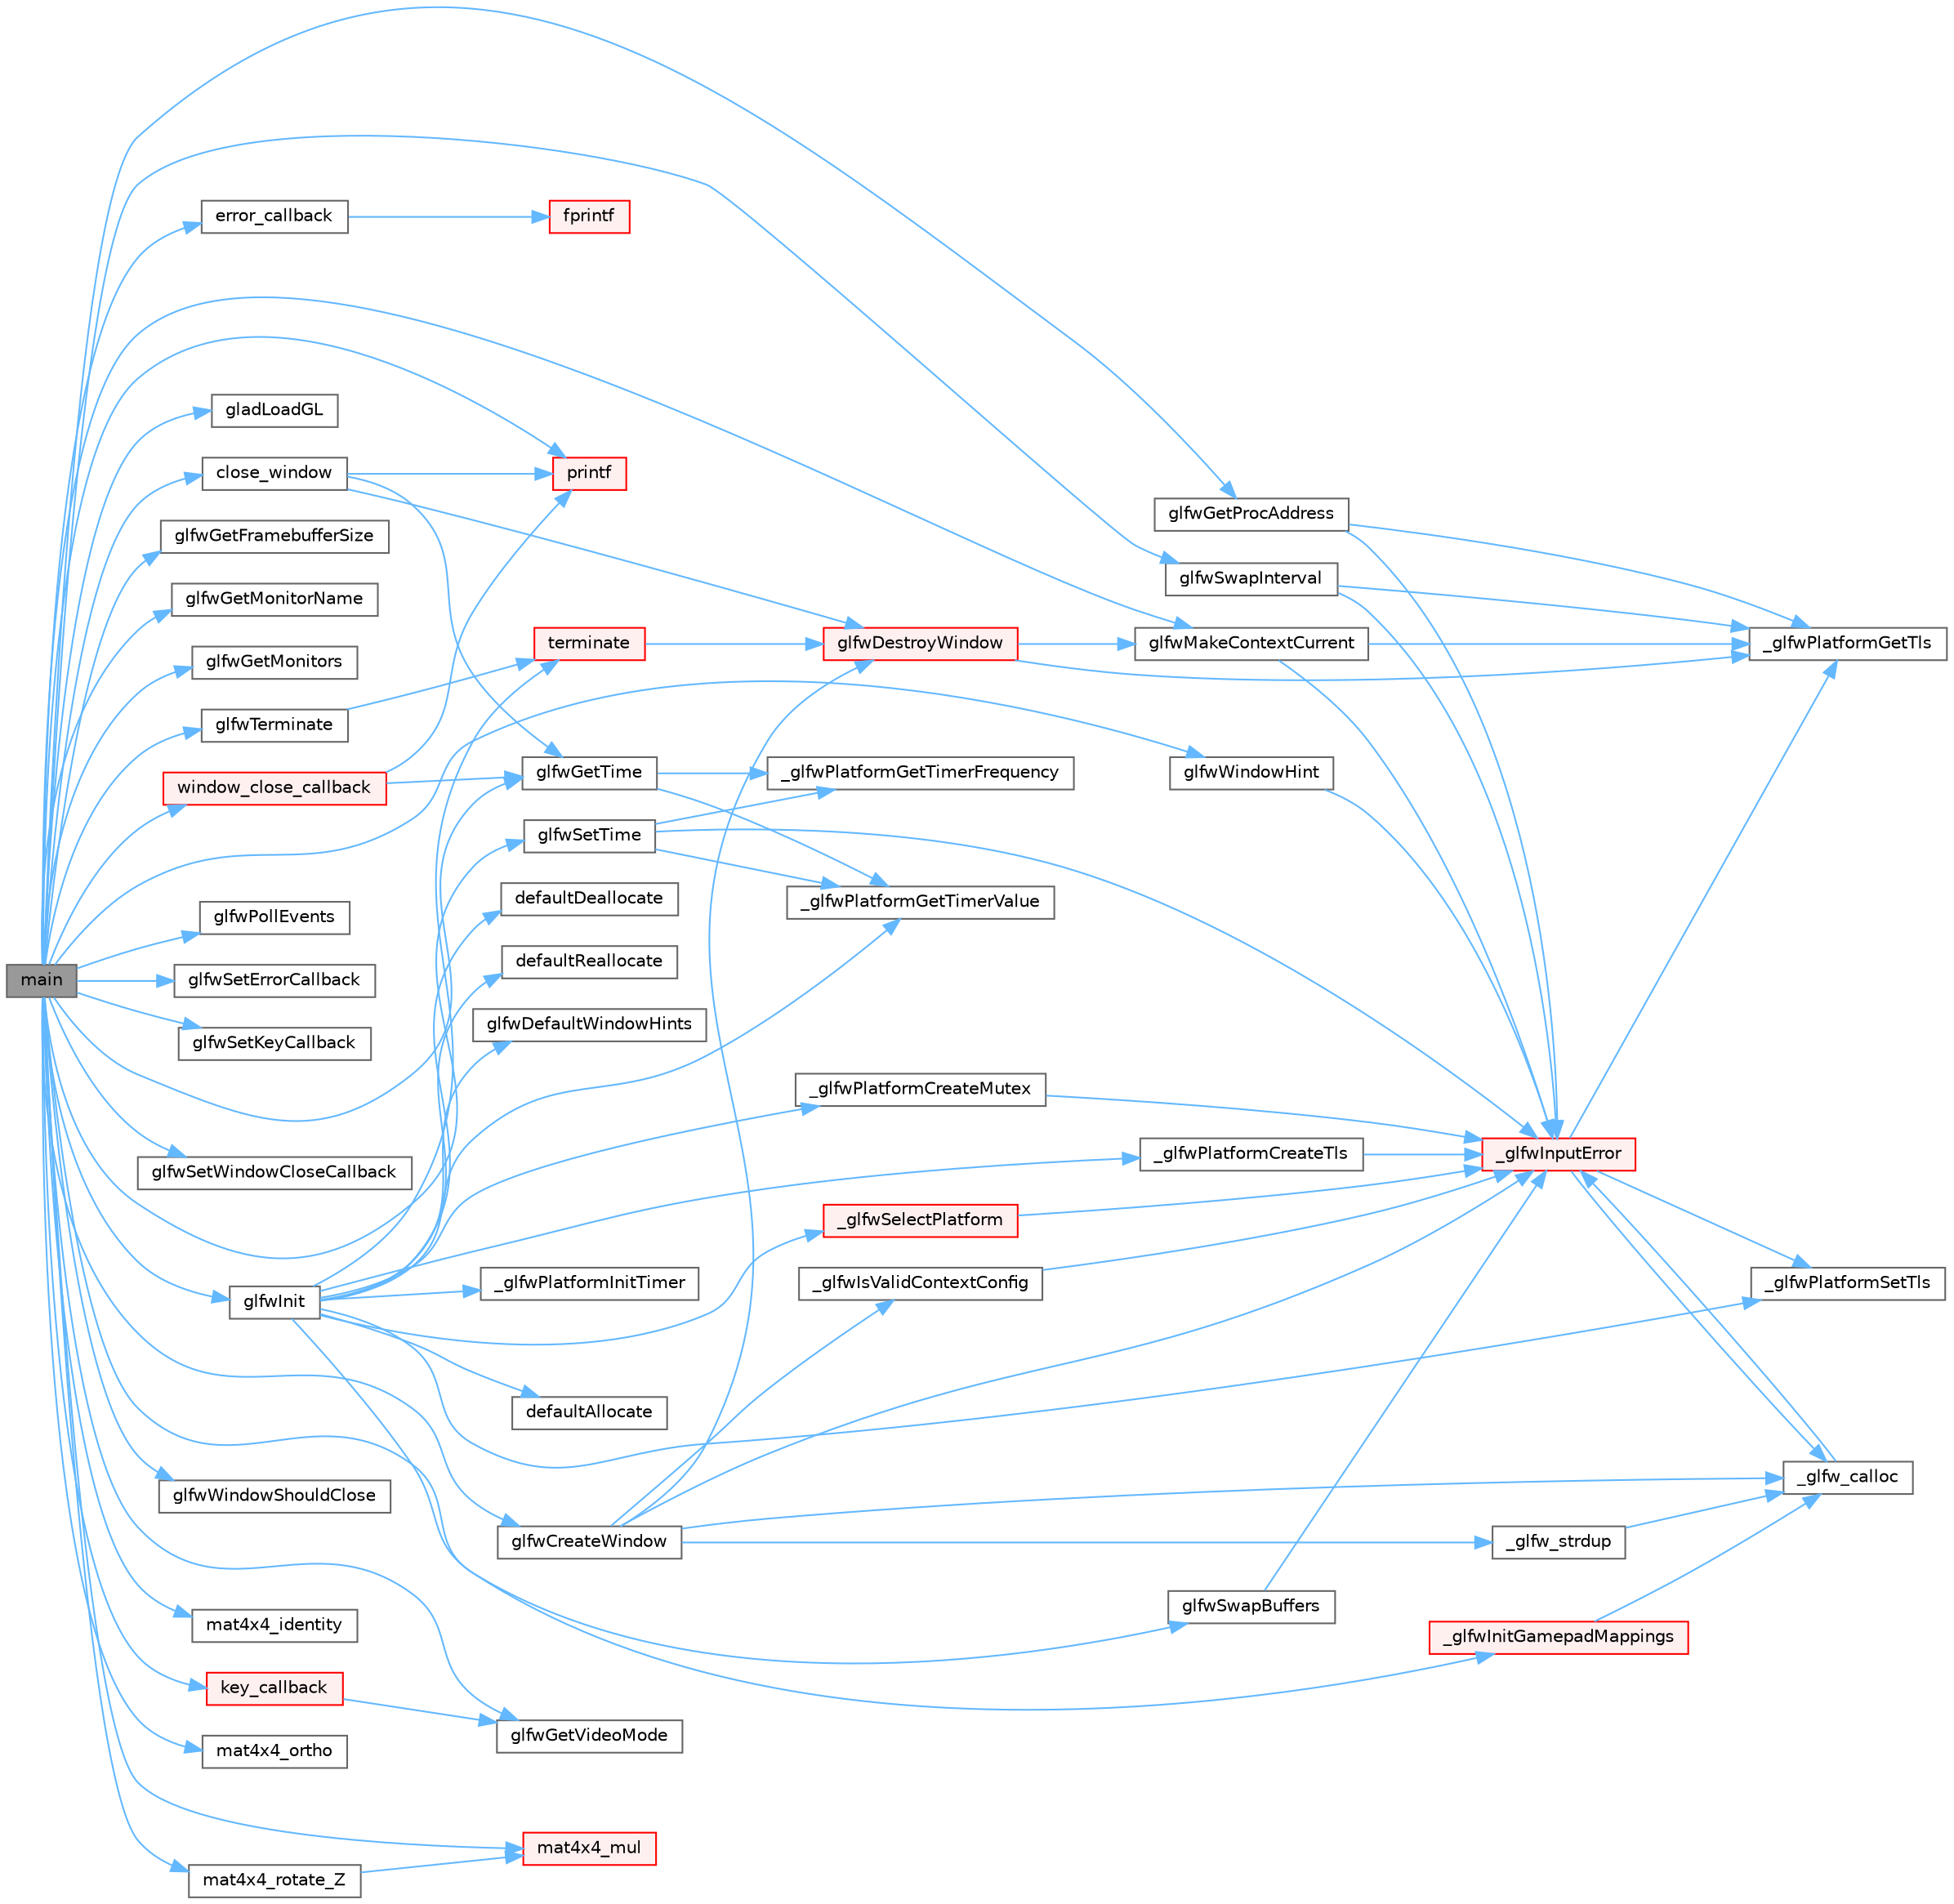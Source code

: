 digraph "main"
{
 // LATEX_PDF_SIZE
  bgcolor="transparent";
  edge [fontname=Helvetica,fontsize=10,labelfontname=Helvetica,labelfontsize=10];
  node [fontname=Helvetica,fontsize=10,shape=box,height=0.2,width=0.4];
  rankdir="LR";
  Node1 [id="Node000001",label="main",height=0.2,width=0.4,color="gray40", fillcolor="grey60", style="filled", fontcolor="black",tooltip=" "];
  Node1 -> Node2 [id="edge82_Node000001_Node000002",color="steelblue1",style="solid",tooltip=" "];
  Node2 [id="Node000002",label="close_window",height=0.2,width=0.4,color="grey40", fillcolor="white", style="filled",URL="$reopen_8c.html#ab45a3bed3aafe4e0c05391ea4489e3a9",tooltip=" "];
  Node2 -> Node3 [id="edge83_Node000002_Node000003",color="steelblue1",style="solid",tooltip=" "];
  Node3 [id="Node000003",label="glfwDestroyWindow",height=0.2,width=0.4,color="red", fillcolor="#FFF0F0", style="filled",URL="$group__window.html#ga806747476b7247d292be3711c323ea10",tooltip="Destroys the specified window and its context."];
  Node3 -> Node5 [id="edge84_Node000003_Node000005",color="steelblue1",style="solid",tooltip=" "];
  Node5 [id="Node000005",label="_glfwPlatformGetTls",height=0.2,width=0.4,color="grey40", fillcolor="white", style="filled",URL="$posix__thread_8c.html#a7d2f6e8ecd2e06f2e86d9446d642bd00",tooltip=" "];
  Node3 -> Node6 [id="edge85_Node000003_Node000006",color="steelblue1",style="solid",tooltip=" "];
  Node6 [id="Node000006",label="glfwMakeContextCurrent",height=0.2,width=0.4,color="grey40", fillcolor="white", style="filled",URL="$group__context.html#gafd76c93e15ec8b0b90506a9936a46185",tooltip="Makes the context of the specified window current for the calling thread."];
  Node6 -> Node7 [id="edge86_Node000006_Node000007",color="steelblue1",style="solid",tooltip=" "];
  Node7 [id="Node000007",label="_glfwInputError",height=0.2,width=0.4,color="red", fillcolor="#FFF0F0", style="filled",URL="$glfw_2src_2init_8c.html#a3287b282ec57a4a89127ae51f49f10f5",tooltip=" "];
  Node7 -> Node8 [id="edge87_Node000007_Node000008",color="steelblue1",style="solid",tooltip=" "];
  Node8 [id="Node000008",label="_glfw_calloc",height=0.2,width=0.4,color="grey40", fillcolor="white", style="filled",URL="$glfw_2src_2init_8c.html#a88a6e01ef5c1245a6d2a5e62b02e5678",tooltip=" "];
  Node8 -> Node7 [id="edge88_Node000008_Node000007",color="steelblue1",style="solid",tooltip=" "];
  Node7 -> Node5 [id="edge89_Node000007_Node000005",color="steelblue1",style="solid",tooltip=" "];
  Node7 -> Node10 [id="edge90_Node000007_Node000010",color="steelblue1",style="solid",tooltip=" "];
  Node10 [id="Node000010",label="_glfwPlatformSetTls",height=0.2,width=0.4,color="grey40", fillcolor="white", style="filled",URL="$posix__thread_8c.html#a302f48b6d4dba6b3579449d8a43cfae7",tooltip=" "];
  Node6 -> Node5 [id="edge91_Node000006_Node000005",color="steelblue1",style="solid",tooltip=" "];
  Node2 -> Node12 [id="edge92_Node000002_Node000012",color="steelblue1",style="solid",tooltip=" "];
  Node12 [id="Node000012",label="glfwGetTime",height=0.2,width=0.4,color="grey40", fillcolor="white", style="filled",URL="$group__input.html#ga03d4a1039b8662c71eeb40beea8cb622",tooltip="Returns the GLFW time."];
  Node12 -> Node13 [id="edge93_Node000012_Node000013",color="steelblue1",style="solid",tooltip=" "];
  Node13 [id="Node000013",label="_glfwPlatformGetTimerFrequency",height=0.2,width=0.4,color="grey40", fillcolor="white", style="filled",URL="$posix__time_8c.html#ab3fe69b1eec5554114fe774623a15137",tooltip=" "];
  Node12 -> Node14 [id="edge94_Node000012_Node000014",color="steelblue1",style="solid",tooltip=" "];
  Node14 [id="Node000014",label="_glfwPlatformGetTimerValue",height=0.2,width=0.4,color="grey40", fillcolor="white", style="filled",URL="$posix__time_8c.html#a5ee7e09b380d3afdd3c2738b726a2a6e",tooltip=" "];
  Node2 -> Node15 [id="edge95_Node000002_Node000015",color="steelblue1",style="solid",tooltip=" "];
  Node15 [id="Node000015",label="printf",height=0.2,width=0.4,color="red", fillcolor="#FFF0F0", style="filled",URL="$printf_8h.html#aee3ed3a831f25f07e7be3919fff2203a",tooltip=" "];
  Node1 -> Node47 [id="edge96_Node000001_Node000047",color="steelblue1",style="solid",tooltip=" "];
  Node47 [id="Node000047",label="error_callback",height=0.2,width=0.4,color="grey40", fillcolor="white", style="filled",URL="$heightmap_8c.html#a6e6d1771a9242858811be0a3569838fa",tooltip=" "];
  Node47 -> Node48 [id="edge97_Node000047_Node000048",color="steelblue1",style="solid",tooltip=" "];
  Node48 [id="Node000048",label="fprintf",height=0.2,width=0.4,color="red", fillcolor="#FFF0F0", style="filled",URL="$printf_8h.html#a9f315126362cae9675de1642105e631e",tooltip=" "];
  Node1 -> Node50 [id="edge98_Node000001_Node000050",color="steelblue1",style="solid",tooltip=" "];
  Node50 [id="Node000050",label="gladLoadGL",height=0.2,width=0.4,color="grey40", fillcolor="white", style="filled",URL="$gl_8h.html#a7994567e82772589f6e507f74300bac0",tooltip=" "];
  Node1 -> Node51 [id="edge99_Node000001_Node000051",color="steelblue1",style="solid",tooltip=" "];
  Node51 [id="Node000051",label="glfwCreateWindow",height=0.2,width=0.4,color="grey40", fillcolor="white", style="filled",URL="$group__window.html#gaaccd00fafe81e2db94e8cdf55721e055",tooltip="Creates a window and its associated context."];
  Node51 -> Node8 [id="edge100_Node000051_Node000008",color="steelblue1",style="solid",tooltip=" "];
  Node51 -> Node52 [id="edge101_Node000051_Node000052",color="steelblue1",style="solid",tooltip=" "];
  Node52 [id="Node000052",label="_glfw_strdup",height=0.2,width=0.4,color="grey40", fillcolor="white", style="filled",URL="$glfw_2src_2init_8c.html#af725e1f466a710a1fc590ff3726f1151",tooltip=" "];
  Node52 -> Node8 [id="edge102_Node000052_Node000008",color="steelblue1",style="solid",tooltip=" "];
  Node51 -> Node7 [id="edge103_Node000051_Node000007",color="steelblue1",style="solid",tooltip=" "];
  Node51 -> Node53 [id="edge104_Node000051_Node000053",color="steelblue1",style="solid",tooltip=" "];
  Node53 [id="Node000053",label="_glfwIsValidContextConfig",height=0.2,width=0.4,color="grey40", fillcolor="white", style="filled",URL="$context_8c.html#a659c5d5b0cd359304004700d16a76954",tooltip=" "];
  Node53 -> Node7 [id="edge105_Node000053_Node000007",color="steelblue1",style="solid",tooltip=" "];
  Node51 -> Node3 [id="edge106_Node000051_Node000003",color="steelblue1",style="solid",tooltip=" "];
  Node1 -> Node54 [id="edge107_Node000001_Node000054",color="steelblue1",style="solid",tooltip=" "];
  Node54 [id="Node000054",label="glfwGetFramebufferSize",height=0.2,width=0.4,color="grey40", fillcolor="white", style="filled",URL="$group__window.html#gaf7d17f3534b4b6dc9a6f905e3a240b7e",tooltip="Retrieves the size of the framebuffer of the specified window."];
  Node1 -> Node55 [id="edge108_Node000001_Node000055",color="steelblue1",style="solid",tooltip=" "];
  Node55 [id="Node000055",label="glfwGetMonitorName",height=0.2,width=0.4,color="grey40", fillcolor="white", style="filled",URL="$group__monitor.html#ga6d0ee079c807cd123b56dc3fc01e8fd9",tooltip="Returns the name of the specified monitor."];
  Node1 -> Node56 [id="edge109_Node000001_Node000056",color="steelblue1",style="solid",tooltip=" "];
  Node56 [id="Node000056",label="glfwGetMonitors",height=0.2,width=0.4,color="grey40", fillcolor="white", style="filled",URL="$group__monitor.html#ga8c78e5db186ee10d00c053faf81998af",tooltip="Returns the currently connected monitors."];
  Node1 -> Node57 [id="edge110_Node000001_Node000057",color="steelblue1",style="solid",tooltip=" "];
  Node57 [id="Node000057",label="glfwGetProcAddress",height=0.2,width=0.4,color="grey40", fillcolor="white", style="filled",URL="$group__context.html#ga0e8af175218929615c16e74938c10f2a",tooltip="Returns the address of the specified function for the current context."];
  Node57 -> Node7 [id="edge111_Node000057_Node000007",color="steelblue1",style="solid",tooltip=" "];
  Node57 -> Node5 [id="edge112_Node000057_Node000005",color="steelblue1",style="solid",tooltip=" "];
  Node1 -> Node12 [id="edge113_Node000001_Node000012",color="steelblue1",style="solid",tooltip=" "];
  Node1 -> Node58 [id="edge114_Node000001_Node000058",color="steelblue1",style="solid",tooltip=" "];
  Node58 [id="Node000058",label="glfwGetVideoMode",height=0.2,width=0.4,color="grey40", fillcolor="white", style="filled",URL="$group__monitor.html#ga21f7f60de4f4d0fa360c7ad159b75c9e",tooltip="Returns the current mode of the specified monitor."];
  Node1 -> Node59 [id="edge115_Node000001_Node000059",color="steelblue1",style="solid",tooltip=" "];
  Node59 [id="Node000059",label="glfwInit",height=0.2,width=0.4,color="grey40", fillcolor="white", style="filled",URL="$group__init.html#gab41771f0215a2e0afb4cf1cf98082d40",tooltip="Initializes the GLFW library."];
  Node59 -> Node60 [id="edge116_Node000059_Node000060",color="steelblue1",style="solid",tooltip=" "];
  Node60 [id="Node000060",label="_glfwInitGamepadMappings",height=0.2,width=0.4,color="red", fillcolor="#FFF0F0", style="filled",URL="$input_8c.html#a1dab257a37caa6b39cfe9924c2487db6",tooltip=" "];
  Node60 -> Node8 [id="edge117_Node000060_Node000008",color="steelblue1",style="solid",tooltip=" "];
  Node59 -> Node62 [id="edge118_Node000059_Node000062",color="steelblue1",style="solid",tooltip=" "];
  Node62 [id="Node000062",label="_glfwPlatformCreateMutex",height=0.2,width=0.4,color="grey40", fillcolor="white", style="filled",URL="$posix__thread_8c.html#a6c5f30449fe62f561c9b01f839ec0438",tooltip=" "];
  Node62 -> Node7 [id="edge119_Node000062_Node000007",color="steelblue1",style="solid",tooltip=" "];
  Node59 -> Node63 [id="edge120_Node000059_Node000063",color="steelblue1",style="solid",tooltip=" "];
  Node63 [id="Node000063",label="_glfwPlatformCreateTls",height=0.2,width=0.4,color="grey40", fillcolor="white", style="filled",URL="$posix__thread_8c.html#afad94d57290ac85fbece14f93c41754f",tooltip=" "];
  Node63 -> Node7 [id="edge121_Node000063_Node000007",color="steelblue1",style="solid",tooltip=" "];
  Node59 -> Node14 [id="edge122_Node000059_Node000014",color="steelblue1",style="solid",tooltip=" "];
  Node59 -> Node64 [id="edge123_Node000059_Node000064",color="steelblue1",style="solid",tooltip=" "];
  Node64 [id="Node000064",label="_glfwPlatformInitTimer",height=0.2,width=0.4,color="grey40", fillcolor="white", style="filled",URL="$posix__time_8c.html#a6029c1379e357d7b4e8836e1c1ad2fa2",tooltip=" "];
  Node59 -> Node10 [id="edge124_Node000059_Node000010",color="steelblue1",style="solid",tooltip=" "];
  Node59 -> Node65 [id="edge125_Node000059_Node000065",color="steelblue1",style="solid",tooltip=" "];
  Node65 [id="Node000065",label="_glfwSelectPlatform",height=0.2,width=0.4,color="red", fillcolor="#FFF0F0", style="filled",URL="$platform_8c.html#ac0e7d5f9c3735b1959f87e959b90ce53",tooltip=" "];
  Node65 -> Node7 [id="edge126_Node000065_Node000007",color="steelblue1",style="solid",tooltip=" "];
  Node59 -> Node197 [id="edge127_Node000059_Node000197",color="steelblue1",style="solid",tooltip=" "];
  Node197 [id="Node000197",label="defaultAllocate",height=0.2,width=0.4,color="grey40", fillcolor="white", style="filled",URL="$glfw_2src_2init_8c.html#a84bc7140bca4ebe2e32016f87e1a3e19",tooltip=" "];
  Node59 -> Node198 [id="edge128_Node000059_Node000198",color="steelblue1",style="solid",tooltip=" "];
  Node198 [id="Node000198",label="defaultDeallocate",height=0.2,width=0.4,color="grey40", fillcolor="white", style="filled",URL="$glfw_2src_2init_8c.html#a81fde93f12ddf3ac12ffec825358ef9b",tooltip=" "];
  Node59 -> Node199 [id="edge129_Node000059_Node000199",color="steelblue1",style="solid",tooltip=" "];
  Node199 [id="Node000199",label="defaultReallocate",height=0.2,width=0.4,color="grey40", fillcolor="white", style="filled",URL="$glfw_2src_2init_8c.html#ad57bef403de5abe0338b4c1b8a7650fb",tooltip=" "];
  Node59 -> Node200 [id="edge130_Node000059_Node000200",color="steelblue1",style="solid",tooltip=" "];
  Node200 [id="Node000200",label="glfwDefaultWindowHints",height=0.2,width=0.4,color="grey40", fillcolor="white", style="filled",URL="$group__window.html#ga8050ddceed9dc6bd9d3aa35666195cd4",tooltip="Resets all window hints to their default values."];
  Node59 -> Node201 [id="edge131_Node000059_Node000201",color="steelblue1",style="solid",tooltip=" "];
  Node201 [id="Node000201",label="terminate",height=0.2,width=0.4,color="red", fillcolor="#FFF0F0", style="filled",URL="$glfw_2src_2init_8c.html#ae5a773506a43a9bc54bce503f234c209",tooltip=" "];
  Node201 -> Node3 [id="edge132_Node000201_Node000003",color="steelblue1",style="solid",tooltip=" "];
  Node1 -> Node6 [id="edge133_Node000001_Node000006",color="steelblue1",style="solid",tooltip=" "];
  Node1 -> Node207 [id="edge134_Node000001_Node000207",color="steelblue1",style="solid",tooltip=" "];
  Node207 [id="Node000207",label="glfwPollEvents",height=0.2,width=0.4,color="grey40", fillcolor="white", style="filled",URL="$group__window.html#ga872d16e4c77f58c0436f356255920cfc",tooltip="Processes all pending events."];
  Node1 -> Node208 [id="edge135_Node000001_Node000208",color="steelblue1",style="solid",tooltip=" "];
  Node208 [id="Node000208",label="glfwSetErrorCallback",height=0.2,width=0.4,color="grey40", fillcolor="white", style="filled",URL="$group__init.html#ga746e2757d069eaea423349aca6ae097a",tooltip="Sets the error callback."];
  Node1 -> Node209 [id="edge136_Node000001_Node000209",color="steelblue1",style="solid",tooltip=" "];
  Node209 [id="Node000209",label="glfwSetKeyCallback",height=0.2,width=0.4,color="grey40", fillcolor="white", style="filled",URL="$group__input.html#gaa4cbcb81b939b8800e44cea971ddae47",tooltip="Sets the key callback."];
  Node1 -> Node210 [id="edge137_Node000001_Node000210",color="steelblue1",style="solid",tooltip=" "];
  Node210 [id="Node000210",label="glfwSetTime",height=0.2,width=0.4,color="grey40", fillcolor="white", style="filled",URL="$group__input.html#ga94360a3628a09f32708f83cc3fa48590",tooltip="Sets the GLFW time."];
  Node210 -> Node7 [id="edge138_Node000210_Node000007",color="steelblue1",style="solid",tooltip=" "];
  Node210 -> Node13 [id="edge139_Node000210_Node000013",color="steelblue1",style="solid",tooltip=" "];
  Node210 -> Node14 [id="edge140_Node000210_Node000014",color="steelblue1",style="solid",tooltip=" "];
  Node1 -> Node211 [id="edge141_Node000001_Node000211",color="steelblue1",style="solid",tooltip=" "];
  Node211 [id="Node000211",label="glfwSetWindowCloseCallback",height=0.2,width=0.4,color="grey40", fillcolor="white", style="filled",URL="$group__window.html#ga693d778815971a06e1a5a7bcdeff3d36",tooltip="Sets the close callback for the specified window."];
  Node1 -> Node212 [id="edge142_Node000001_Node000212",color="steelblue1",style="solid",tooltip=" "];
  Node212 [id="Node000212",label="glfwSwapBuffers",height=0.2,width=0.4,color="grey40", fillcolor="white", style="filled",URL="$group__window.html#gafb827800eedbfcbc97b1e5408df668d7",tooltip="Swaps the front and back buffers of the specified window."];
  Node212 -> Node7 [id="edge143_Node000212_Node000007",color="steelblue1",style="solid",tooltip=" "];
  Node1 -> Node213 [id="edge144_Node000001_Node000213",color="steelblue1",style="solid",tooltip=" "];
  Node213 [id="Node000213",label="glfwSwapInterval",height=0.2,width=0.4,color="grey40", fillcolor="white", style="filled",URL="$group__context.html#ga12a595c06947cec4967c6e1f14210a8a",tooltip="Sets the swap interval for the current context."];
  Node213 -> Node7 [id="edge145_Node000213_Node000007",color="steelblue1",style="solid",tooltip=" "];
  Node213 -> Node5 [id="edge146_Node000213_Node000005",color="steelblue1",style="solid",tooltip=" "];
  Node1 -> Node214 [id="edge147_Node000001_Node000214",color="steelblue1",style="solid",tooltip=" "];
  Node214 [id="Node000214",label="glfwTerminate",height=0.2,width=0.4,color="grey40", fillcolor="white", style="filled",URL="$group__init.html#gafd90e6fd4819ea9e22e5e739519a6504",tooltip="Terminates the GLFW library."];
  Node214 -> Node201 [id="edge148_Node000214_Node000201",color="steelblue1",style="solid",tooltip=" "];
  Node1 -> Node215 [id="edge149_Node000001_Node000215",color="steelblue1",style="solid",tooltip=" "];
  Node215 [id="Node000215",label="glfwWindowHint",height=0.2,width=0.4,color="grey40", fillcolor="white", style="filled",URL="$group__window.html#ga69c40728499720bef8a49aa925ea0efa",tooltip="Sets the specified window hint to the desired value."];
  Node215 -> Node7 [id="edge150_Node000215_Node000007",color="steelblue1",style="solid",tooltip=" "];
  Node1 -> Node216 [id="edge151_Node000001_Node000216",color="steelblue1",style="solid",tooltip=" "];
  Node216 [id="Node000216",label="glfwWindowShouldClose",height=0.2,width=0.4,color="grey40", fillcolor="white", style="filled",URL="$group__window.html#gaa6162f67dfa38b8beda2fea623649332",tooltip="Checks the close flag of the specified window."];
  Node1 -> Node217 [id="edge152_Node000001_Node000217",color="steelblue1",style="solid",tooltip=" "];
  Node217 [id="Node000217",label="key_callback",height=0.2,width=0.4,color="red", fillcolor="#FFF0F0", style="filled",URL="$boing_8c.html#a286930f4e8ede059b83ff6eafa2ff718",tooltip=" "];
  Node217 -> Node58 [id="edge153_Node000217_Node000058",color="steelblue1",style="solid",tooltip=" "];
  Node1 -> Node223 [id="edge154_Node000001_Node000223",color="steelblue1",style="solid",tooltip=" "];
  Node223 [id="Node000223",label="mat4x4_identity",height=0.2,width=0.4,color="grey40", fillcolor="white", style="filled",URL="$linmath_8h.html#aad0e22fd1665595210c79fb825273381",tooltip=" "];
  Node1 -> Node224 [id="edge155_Node000001_Node000224",color="steelblue1",style="solid",tooltip=" "];
  Node224 [id="Node000224",label="mat4x4_mul",height=0.2,width=0.4,color="red", fillcolor="#FFF0F0", style="filled",URL="$linmath_8h.html#a62186c7d2461116c23967d35cf437e00",tooltip=" "];
  Node1 -> Node226 [id="edge156_Node000001_Node000226",color="steelblue1",style="solid",tooltip=" "];
  Node226 [id="Node000226",label="mat4x4_ortho",height=0.2,width=0.4,color="grey40", fillcolor="white", style="filled",URL="$linmath_8h.html#a9d5fe21cb49e77776d3100a0d2e0ce31",tooltip=" "];
  Node1 -> Node227 [id="edge157_Node000001_Node000227",color="steelblue1",style="solid",tooltip=" "];
  Node227 [id="Node000227",label="mat4x4_rotate_Z",height=0.2,width=0.4,color="grey40", fillcolor="white", style="filled",URL="$linmath_8h.html#aac10514a034a5e6dc90ae5911141fb78",tooltip=" "];
  Node227 -> Node224 [id="edge158_Node000227_Node000224",color="steelblue1",style="solid",tooltip=" "];
  Node1 -> Node15 [id="edge159_Node000001_Node000015",color="steelblue1",style="solid",tooltip=" "];
  Node1 -> Node228 [id="edge160_Node000001_Node000228",color="steelblue1",style="solid",tooltip=" "];
  Node228 [id="Node000228",label="window_close_callback",height=0.2,width=0.4,color="red", fillcolor="#FFF0F0", style="filled",URL="$events_8c.html#af5fc87fa81d52780dbeecd99e8546231",tooltip=" "];
  Node228 -> Node12 [id="edge161_Node000228_Node000012",color="steelblue1",style="solid",tooltip=" "];
  Node228 -> Node15 [id="edge162_Node000228_Node000015",color="steelblue1",style="solid",tooltip=" "];
}
